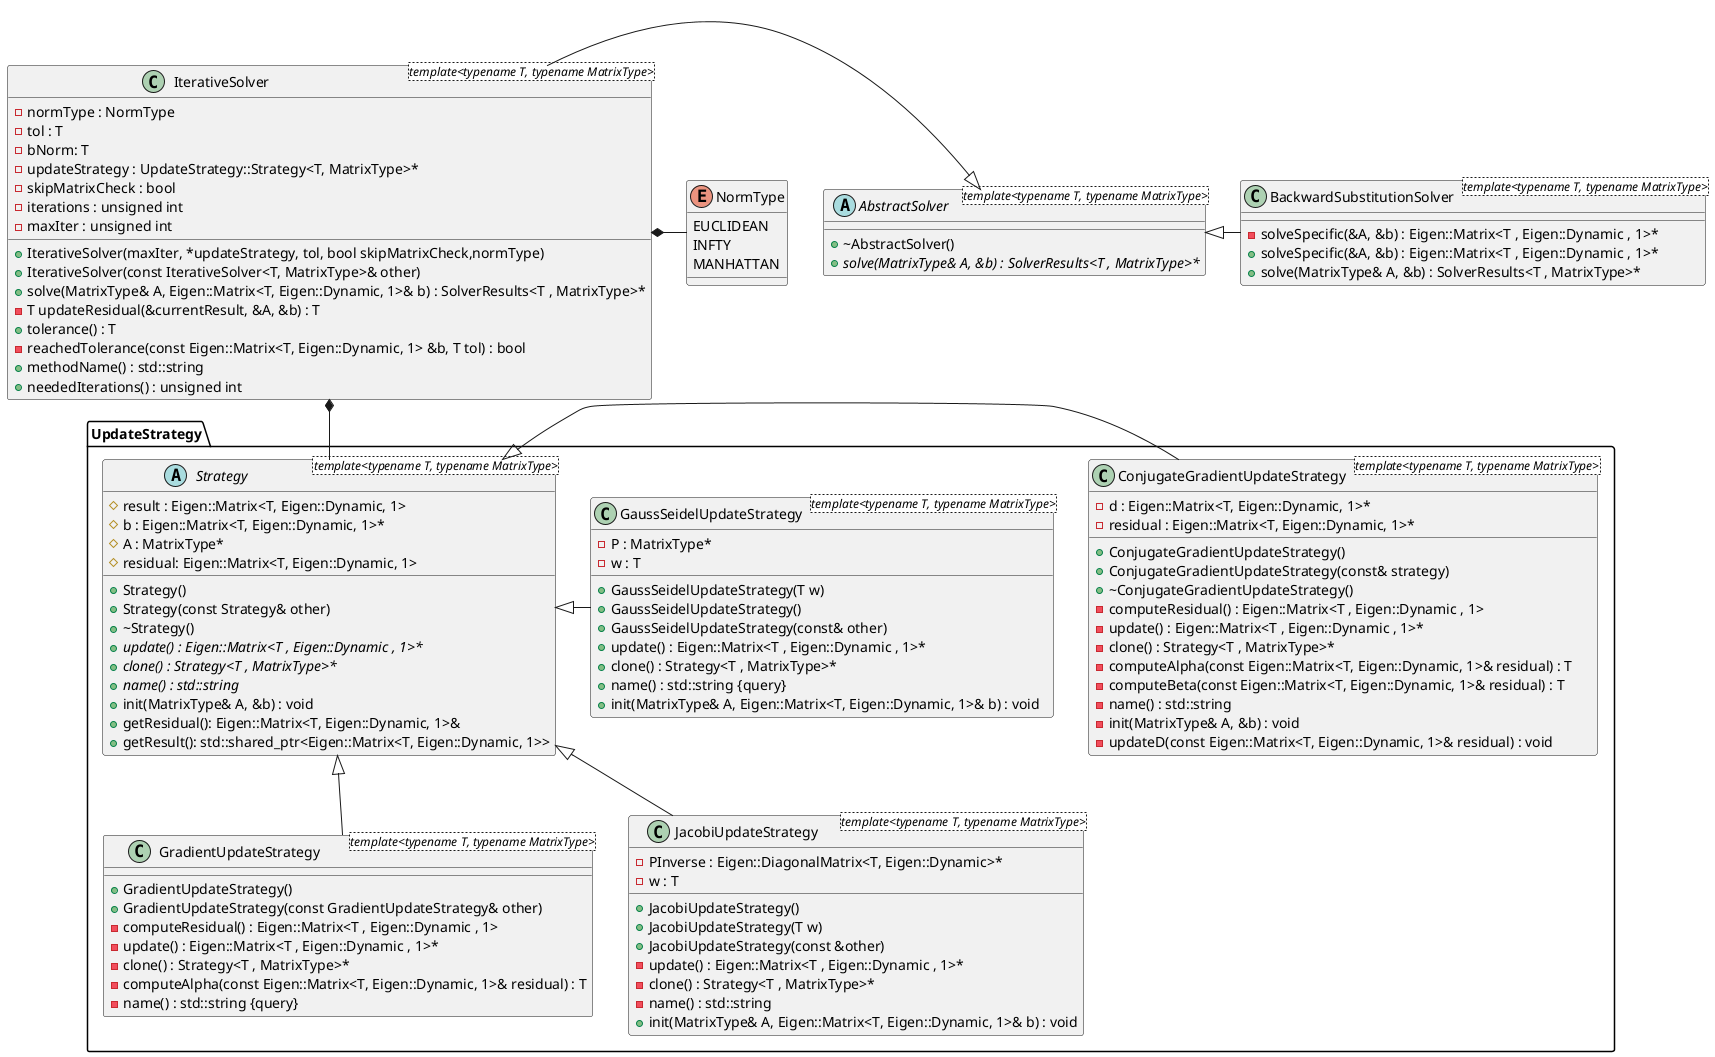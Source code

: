 @startuml
/' Objects '/

abstract class AbstractSolver <template<typename T, typename MatrixType>> {
	+~AbstractSolver()
	+{abstract} solve(MatrixType& A, &b) : SolverResults<T , MatrixType>*
}


class BackwardSubstitutionSolver <template<typename T, typename MatrixType>> {
	-solveSpecific(&A, &b) : Eigen::Matrix<T , Eigen::Dynamic , 1>*
	+solveSpecific(&A, &b) : Eigen::Matrix<T , Eigen::Dynamic , 1>*
	+solve(MatrixType& A, &b) : SolverResults<T , MatrixType>*
}




class IterativeSolver <template<typename T, typename MatrixType>> {
	+IterativeSolver(maxIter, *updateStrategy, tol, bool skipMatrixCheck,normType)
	+IterativeSolver(const IterativeSolver<T, MatrixType>& other)
	-normType : NormType
	+solve(MatrixType& A, Eigen::Matrix<T, Eigen::Dynamic, 1>& b) : SolverResults<T , MatrixType>*
        -T updateResidual(&currentResult, &A, &b) : T
	-tol : T
        -bNorm: T
	+tolerance() : T
	-updateStrategy : UpdateStrategy::Strategy<T, MatrixType>*
	-reachedTolerance(const Eigen::Matrix<T, Eigen::Dynamic, 1> &b, T tol) : bool
	-skipMatrixCheck : bool
	+methodName() : std::string
	-iterations : unsigned int
	-maxIter : unsigned int
	+neededIterations() : unsigned int
}


enum NormType {
	EUCLIDEAN
	INFTY
	MANHATTAN
}



namespace UpdateStrategy {
	class ConjugateGradientUpdateStrategy <template<typename T, typename MatrixType>> {
		+ConjugateGradientUpdateStrategy()
		+ConjugateGradientUpdateStrategy(const& strategy)
		+~ConjugateGradientUpdateStrategy()
		-computeResidual() : Eigen::Matrix<T , Eigen::Dynamic , 1>
		-update() : Eigen::Matrix<T , Eigen::Dynamic , 1>*
		-d : Eigen::Matrix<T, Eigen::Dynamic, 1>*
		-residual : Eigen::Matrix<T, Eigen::Dynamic, 1>*
		-clone() : Strategy<T , MatrixType>*
		-computeAlpha(const Eigen::Matrix<T, Eigen::Dynamic, 1>& residual) : T
		-computeBeta(const Eigen::Matrix<T, Eigen::Dynamic, 1>& residual) : T
		-name() : std::string
		-init(MatrixType& A, &b) : void
		-updateD(const Eigen::Matrix<T, Eigen::Dynamic, 1>& residual) : void
	}

	class GaussSeidelUpdateStrategy <template<typename T, typename MatrixType>> {
		+GaussSeidelUpdateStrategy(T w)
		+GaussSeidelUpdateStrategy()
		+GaussSeidelUpdateStrategy(const& other)
		+update() : Eigen::Matrix<T , Eigen::Dynamic , 1>*
		-P : MatrixType*
		+clone() : Strategy<T , MatrixType>*
		-w : T
		+name() : std::string {query}
		+init(MatrixType& A, Eigen::Matrix<T, Eigen::Dynamic, 1>& b) : void
	}

	class GradientUpdateStrategy <template<typename T, typename MatrixType>> {
		+GradientUpdateStrategy()
		+GradientUpdateStrategy(const GradientUpdateStrategy& other)
		-computeResidual() : Eigen::Matrix<T , Eigen::Dynamic , 1>
		-update() : Eigen::Matrix<T , Eigen::Dynamic , 1>*
		-clone() : Strategy<T , MatrixType>*
		-computeAlpha(const Eigen::Matrix<T, Eigen::Dynamic, 1>& residual) : T
		-name() : std::string {query}
	}

	class JacobiUpdateStrategy <template<typename T, typename MatrixType>> {
		+JacobiUpdateStrategy()
		+JacobiUpdateStrategy(T w)
		+JacobiUpdateStrategy(const &other)
		-PInverse : Eigen::DiagonalMatrix<T, Eigen::Dynamic>*
		-update() : Eigen::Matrix<T , Eigen::Dynamic , 1>*
		-clone() : Strategy<T , MatrixType>*
		-w : T
		-name() : std::string
		+init(MatrixType& A, Eigen::Matrix<T, Eigen::Dynamic, 1>& b) : void
	}

	abstract class Strategy <template<typename T, typename MatrixType>> {
		+Strategy()
		+Strategy(const Strategy& other)
		+~Strategy()
		+{abstract} update() : Eigen::Matrix<T , Eigen::Dynamic , 1>*
		#result : Eigen::Matrix<T, Eigen::Dynamic, 1>
		#b : Eigen::Matrix<T, Eigen::Dynamic, 1>*
		#A : MatrixType*
                #residual: Eigen::Matrix<T, Eigen::Dynamic, 1>
		+{abstract} clone() : Strategy<T , MatrixType>*
		+{abstract} name() : std::string
		+init(MatrixType& A, &b) : void
                +getResidual(): Eigen::Matrix<T, Eigen::Dynamic, 1>&
                +getResult(): std::shared_ptr<Eigen::Matrix<T, Eigen::Dynamic, 1>>
	}
}





/' Inheritance relationships '/
AbstractSolver <|- BackwardSubstitutionSolver

IterativeSolver -|> AbstractSolver


UpdateStrategy.Strategy <|- UpdateStrategy.ConjugateGradientUpdateStrategy


UpdateStrategy.Strategy <|- UpdateStrategy.GaussSeidelUpdateStrategy


UpdateStrategy.Strategy <|-- UpdateStrategy.GradientUpdateStrategy


UpdateStrategy.Strategy <|-- UpdateStrategy.JacobiUpdateStrategy




.IterativeSolver *- NormType

.IterativeSolver *-- UpdateStrategy.Strategy



/' Nested objects '/
@enduml
